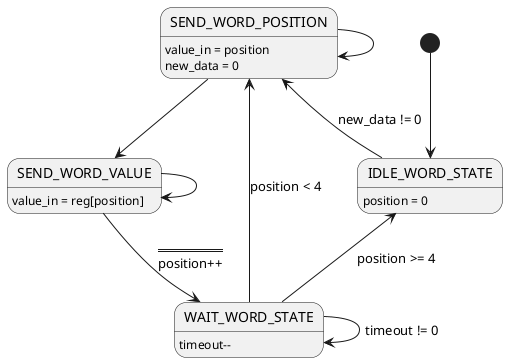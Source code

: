 @startuml

show empty description

[*] --> IDLE_WORD_STATE
'State1 : this is a string

IDLE_WORD_STATE : position = 0
IDLE_WORD_STATE -l-> SEND_WORD_POSITION : new_data != 0

SEND_WORD_POSITION: value_in = position\nnew_data = 0
SEND_WORD_POSITION --> SEND_WORD_VALUE
SEND_WORD_POSITION --> SEND_WORD_POSITION

SEND_WORD_VALUE : value_in = reg[position]
SEND_WORD_VALUE --> WAIT_WORD_STATE : ====\nposition++
SEND_WORD_VALUE --> SEND_WORD_VALUE

WAIT_WORD_STATE : timeout--
WAIT_WORD_STATE -u-> SEND_WORD_POSITION : position < 4
WAIT_WORD_STATE -u-> IDLE_WORD_STATE : position >= 4
WAIT_WORD_STATE --> WAIT_WORD_STATE : timeout != 0

@enduml

